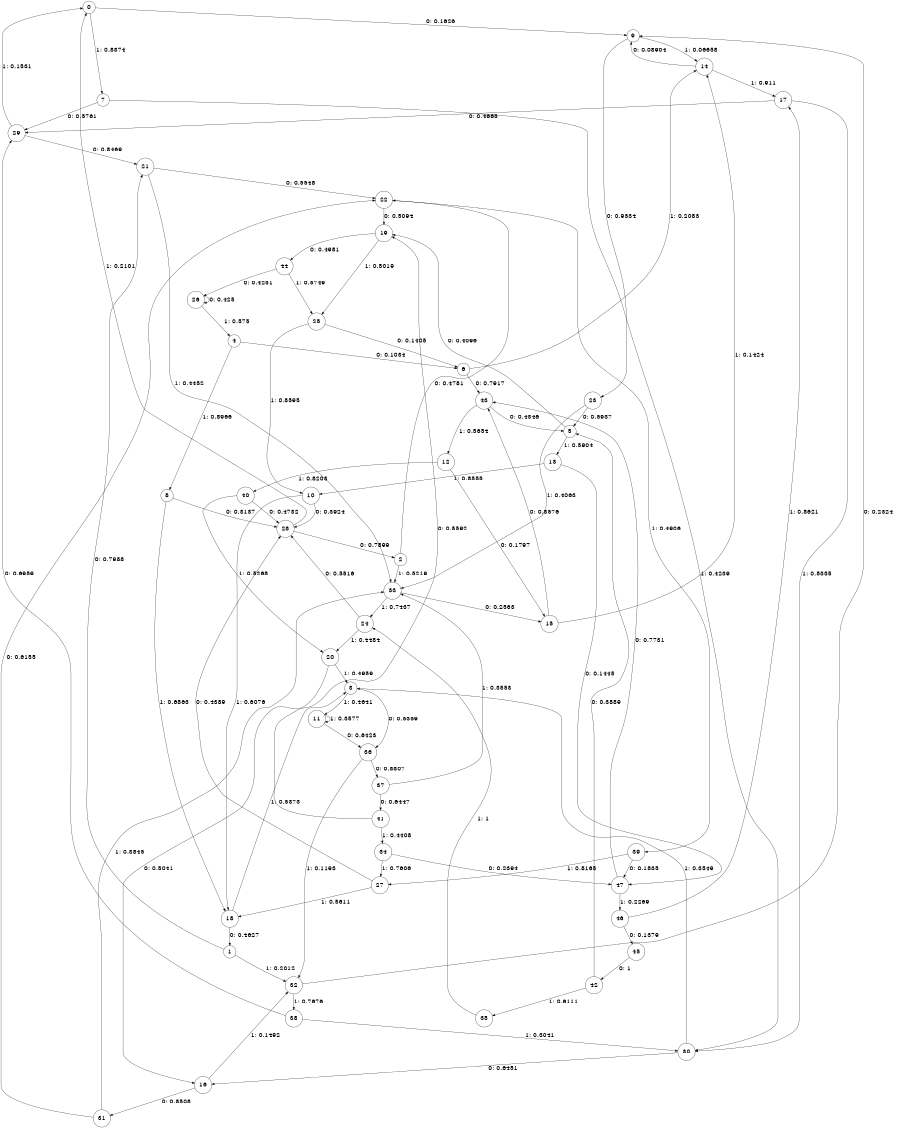 digraph "ch5faceL10" {
size = "6,8.5";
ratio = "fill";
node [shape = circle];
node [fontsize = 24];
edge [fontsize = 24];
0 -> 9 [label = "0: 0.1626   "];
0 -> 7 [label = "1: 0.8374   "];
1 -> 21 [label = "0: 0.7988   "];
1 -> 32 [label = "1: 0.2012   "];
2 -> 22 [label = "0: 0.4781   "];
2 -> 33 [label = "1: 0.5219   "];
3 -> 36 [label = "0: 0.5359   "];
3 -> 11 [label = "1: 0.4641   "];
4 -> 6 [label = "0: 0.1034   "];
4 -> 8 [label = "1: 0.8966   "];
5 -> 19 [label = "0: 0.4096   "];
5 -> 13 [label = "1: 0.5904   "];
6 -> 43 [label = "0: 0.7917   "];
6 -> 14 [label = "1: 0.2083   "];
7 -> 29 [label = "0: 0.5761   "];
7 -> 30 [label = "1: 0.4239   "];
8 -> 28 [label = "0: 0.3137   "];
8 -> 18 [label = "1: 0.6863   "];
9 -> 23 [label = "0: 0.9334   "];
9 -> 14 [label = "1: 0.06658  "];
10 -> 28 [label = "0: 0.3924   "];
10 -> 18 [label = "1: 0.6076   "];
11 -> 36 [label = "0: 0.6423   "];
11 -> 11 [label = "1: 0.3577   "];
12 -> 15 [label = "0: 0.1797   "];
12 -> 40 [label = "1: 0.8203   "];
13 -> 47 [label = "0: 0.1445   "];
13 -> 10 [label = "1: 0.8555   "];
14 -> 9 [label = "0: 0.08904  "];
14 -> 17 [label = "1: 0.911    "];
15 -> 43 [label = "0: 0.8576   "];
15 -> 14 [label = "1: 0.1424   "];
16 -> 31 [label = "0: 0.8508   "];
16 -> 32 [label = "1: 0.1492   "];
17 -> 29 [label = "0: 0.4665   "];
17 -> 30 [label = "1: 0.5335   "];
18 -> 1 [label = "0: 0.4627   "];
18 -> 3 [label = "1: 0.5373   "];
19 -> 44 [label = "0: 0.4981   "];
19 -> 25 [label = "1: 0.5019   "];
20 -> 16 [label = "0: 0.5041   "];
20 -> 3 [label = "1: 0.4959   "];
21 -> 22 [label = "0: 0.5548   "];
21 -> 33 [label = "1: 0.4452   "];
22 -> 19 [label = "0: 0.5094   "];
22 -> 39 [label = "1: 0.4906   "];
23 -> 5 [label = "0: 0.5937   "];
23 -> 33 [label = "1: 0.4063   "];
24 -> 28 [label = "0: 0.5516   "];
24 -> 20 [label = "1: 0.4484   "];
25 -> 6 [label = "0: 0.1405   "];
25 -> 10 [label = "1: 0.8595   "];
26 -> 26 [label = "0: 0.425    "];
26 -> 4 [label = "1: 0.575    "];
27 -> 28 [label = "0: 0.4389   "];
27 -> 18 [label = "1: 0.5611   "];
28 -> 2 [label = "0: 0.7899   "];
28 -> 0 [label = "1: 0.2101   "];
29 -> 21 [label = "0: 0.8469   "];
29 -> 0 [label = "1: 0.1531   "];
30 -> 16 [label = "0: 0.6451   "];
30 -> 3 [label = "1: 0.3549   "];
31 -> 22 [label = "0: 0.6155   "];
31 -> 33 [label = "1: 0.3845   "];
32 -> 9 [label = "0: 0.2324   "];
32 -> 38 [label = "1: 0.7676   "];
33 -> 15 [label = "0: 0.2563   "];
33 -> 24 [label = "1: 0.7437   "];
34 -> 47 [label = "0: 0.2394   "];
34 -> 27 [label = "1: 0.7606   "];
35 -> 24 [label = "1: 1        "];
36 -> 37 [label = "0: 0.8807   "];
36 -> 32 [label = "1: 0.1193   "];
37 -> 41 [label = "0: 0.6447   "];
37 -> 33 [label = "1: 0.3553   "];
38 -> 29 [label = "0: 0.6959   "];
38 -> 30 [label = "1: 0.3041   "];
39 -> 47 [label = "0: 0.1835   "];
39 -> 27 [label = "1: 0.8165   "];
40 -> 28 [label = "0: 0.4732   "];
40 -> 20 [label = "1: 0.5268   "];
41 -> 19 [label = "0: 0.5592   "];
41 -> 34 [label = "1: 0.4408   "];
42 -> 5 [label = "0: 0.3889   "];
42 -> 35 [label = "1: 0.6111   "];
43 -> 5 [label = "0: 0.4346   "];
43 -> 12 [label = "1: 0.5654   "];
44 -> 26 [label = "0: 0.4251   "];
44 -> 25 [label = "1: 0.5749   "];
45 -> 42 [label = "0: 1        "];
46 -> 45 [label = "0: 0.1379   "];
46 -> 17 [label = "1: 0.8621   "];
47 -> 43 [label = "0: 0.7731   "];
47 -> 46 [label = "1: 0.2269   "];
}